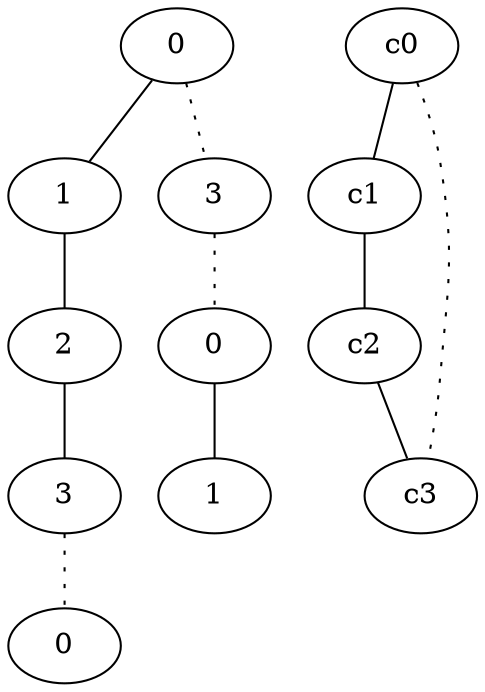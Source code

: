 graph {
a0[label=0];
a1[label=1];
a2[label=2];
a3[label=3];
a4[label=0];
a5[label=3];
a6[label=0];
a7[label=1];
a0 -- a1;
a0 -- a5 [style=dotted];
a1 -- a2;
a2 -- a3;
a3 -- a4 [style=dotted];
a5 -- a6 [style=dotted];
a6 -- a7;
c0 -- c1;
c0 -- c3 [style=dotted];
c1 -- c2;
c2 -- c3;
}
